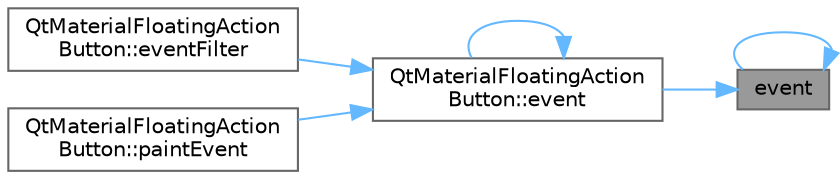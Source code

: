 digraph "event"
{
 // LATEX_PDF_SIZE
  bgcolor="transparent";
  edge [fontname=Helvetica,fontsize=10,labelfontname=Helvetica,labelfontsize=10];
  node [fontname=Helvetica,fontsize=10,shape=box,height=0.2,width=0.4];
  rankdir="RL";
  Node1 [id="Node000001",label="event",height=0.2,width=0.4,color="gray40", fillcolor="grey60", style="filled", fontcolor="black",tooltip="处理事件"];
  Node1 -> Node2 [id="edge1_Node000001_Node000002",dir="back",color="steelblue1",style="solid",tooltip=" "];
  Node2 [id="Node000002",label="QtMaterialFloatingAction\lButton::event",height=0.2,width=0.4,color="grey40", fillcolor="white", style="filled",URL="$class_qt_material_floating_action_button.html#a53659a59434a35628675cf119bbd5468",tooltip="处理事件"];
  Node2 -> Node2 [id="edge2_Node000002_Node000002",dir="back",color="steelblue1",style="solid",tooltip=" "];
  Node2 -> Node3 [id="edge3_Node000002_Node000003",dir="back",color="steelblue1",style="solid",tooltip=" "];
  Node3 [id="Node000003",label="QtMaterialFloatingAction\lButton::eventFilter",height=0.2,width=0.4,color="grey40", fillcolor="white", style="filled",URL="$class_qt_material_floating_action_button.html#a8f24836675433488e3b136ac59e200c5",tooltip="事件过滤器"];
  Node2 -> Node4 [id="edge4_Node000002_Node000004",dir="back",color="steelblue1",style="solid",tooltip=" "];
  Node4 [id="Node000004",label="QtMaterialFloatingAction\lButton::paintEvent",height=0.2,width=0.4,color="grey40", fillcolor="white", style="filled",URL="$class_qt_material_floating_action_button.html#a22aafd70af538e89f7310d494a7f2b15",tooltip="绘制按钮"];
  Node1 -> Node1 [id="edge5_Node000001_Node000001",dir="back",color="steelblue1",style="solid",tooltip=" "];
}
